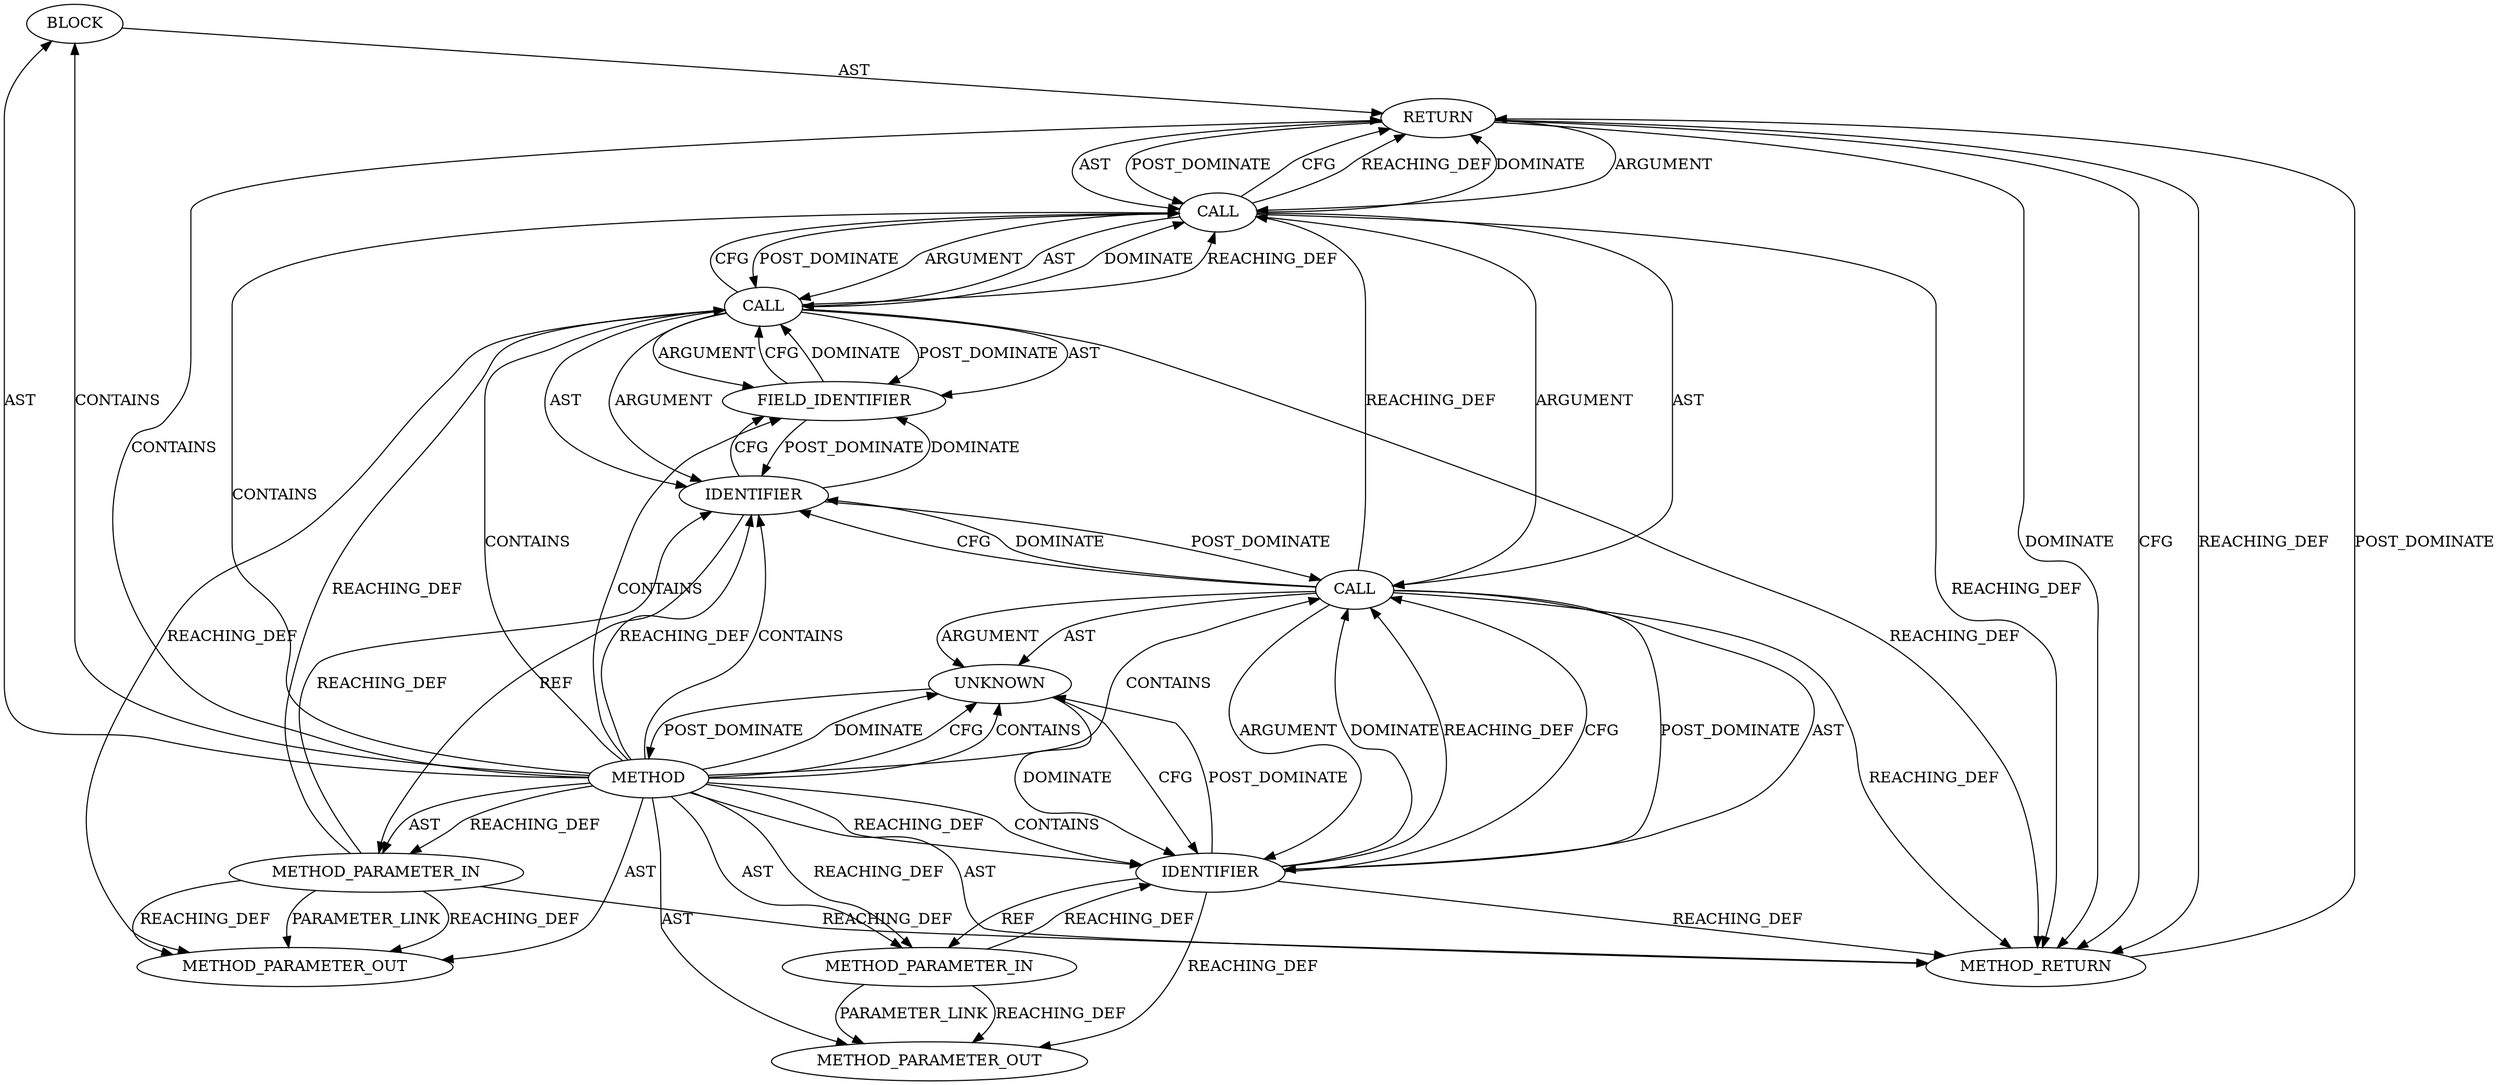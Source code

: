 digraph {
  90 [label=BLOCK ORDER=3 ARGUMENT_INDEX=-1 CODE="{
	return (char *)crypto_info + cipher_desc->key_offset;
}" COLUMN_NUMBER=1 LINE_NUMBER=90 TYPE_FULL_NAME="void"]
  92 [label=CALL ORDER=1 ARGUMENT_INDEX=-1 CODE="(char *)crypto_info + cipher_desc->key_offset" COLUMN_NUMBER=9 METHOD_FULL_NAME="<operator>.addition" LINE_NUMBER=91 TYPE_FULL_NAME="<empty>" DISPATCH_TYPE="STATIC_DISPATCH" SIGNATURE="" NAME="<operator>.addition"]
  96 [label=CALL ORDER=2 ARGUMENT_INDEX=2 CODE="cipher_desc->key_offset" COLUMN_NUMBER=31 METHOD_FULL_NAME="<operator>.indirectFieldAccess" LINE_NUMBER=91 TYPE_FULL_NAME="<empty>" DISPATCH_TYPE="STATIC_DISPATCH" SIGNATURE="" NAME="<operator>.indirectFieldAccess"]
  88 [label=METHOD_PARAMETER_IN ORDER=1 CODE="struct tls_crypto_info *crypto_info" IS_VARIADIC=false COLUMN_NUMBER=37 LINE_NUMBER=88 TYPE_FULL_NAME="tls_crypto_info*" EVALUATION_STRATEGY="BY_VALUE" INDEX=1 NAME="crypto_info"]
  94 [label=UNKNOWN ORDER=1 PARSER_TYPE_NAME="CASTTypeId" ARGUMENT_INDEX=1 CODE="char *" COLUMN_NUMBER=10 LINE_NUMBER=91 TYPE_FULL_NAME="<empty>" CONTAINED_REF="<empty>"]
  91 [label=RETURN ORDER=1 ARGUMENT_INDEX=-1 CODE="return (char *)crypto_info + cipher_desc->key_offset;" COLUMN_NUMBER=2 LINE_NUMBER=91]
  95 [label=IDENTIFIER ORDER=2 ARGUMENT_INDEX=2 CODE="crypto_info" COLUMN_NUMBER=17 LINE_NUMBER=91 TYPE_FULL_NAME="tls_crypto_info*" NAME="crypto_info"]
  93 [label=CALL ORDER=1 ARGUMENT_INDEX=1 CODE="(char *)crypto_info" COLUMN_NUMBER=9 METHOD_FULL_NAME="<operator>.cast" LINE_NUMBER=91 TYPE_FULL_NAME="<empty>" DISPATCH_TYPE="STATIC_DISPATCH" SIGNATURE="" NAME="<operator>.cast"]
  98 [label=FIELD_IDENTIFIER ORDER=2 ARGUMENT_INDEX=2 CODE="key_offset" COLUMN_NUMBER=31 LINE_NUMBER=91 CANONICAL_NAME="key_offset"]
  21150 [label=METHOD_PARAMETER_OUT ORDER=2 CODE="const struct tls_cipher_desc *cipher_desc" IS_VARIADIC=false COLUMN_NUMBER=9 LINE_NUMBER=89 TYPE_FULL_NAME="tls_cipher_desc*" EVALUATION_STRATEGY="BY_VALUE" INDEX=2 NAME="cipher_desc"]
  89 [label=METHOD_PARAMETER_IN ORDER=2 CODE="const struct tls_cipher_desc *cipher_desc" IS_VARIADIC=false COLUMN_NUMBER=9 LINE_NUMBER=89 TYPE_FULL_NAME="tls_cipher_desc*" EVALUATION_STRATEGY="BY_VALUE" INDEX=2 NAME="cipher_desc"]
  97 [label=IDENTIFIER ORDER=1 ARGUMENT_INDEX=1 CODE="cipher_desc" COLUMN_NUMBER=31 LINE_NUMBER=91 TYPE_FULL_NAME="tls_cipher_desc*" NAME="cipher_desc"]
  87 [label=METHOD COLUMN_NUMBER=1 LINE_NUMBER=88 COLUMN_NUMBER_END=1 IS_EXTERNAL=false SIGNATURE="char* crypto_info_key (tls_crypto_info*,tls_cipher_desc*)" NAME="crypto_info_key" AST_PARENT_TYPE="TYPE_DECL" AST_PARENT_FULL_NAME="tls.h:<global>" ORDER=7 CODE="static inline char *crypto_info_key(struct tls_crypto_info *crypto_info,
				    const struct tls_cipher_desc *cipher_desc)
{
	return (char *)crypto_info + cipher_desc->key_offset;
}" FULL_NAME="crypto_info_key" LINE_NUMBER_END=92 FILENAME="tls.h"]
  21149 [label=METHOD_PARAMETER_OUT ORDER=1 CODE="struct tls_crypto_info *crypto_info" IS_VARIADIC=false COLUMN_NUMBER=37 LINE_NUMBER=88 TYPE_FULL_NAME="tls_crypto_info*" EVALUATION_STRATEGY="BY_VALUE" INDEX=1 NAME="crypto_info"]
  99 [label=METHOD_RETURN ORDER=4 CODE="RET" COLUMN_NUMBER=1 LINE_NUMBER=88 TYPE_FULL_NAME="char*" EVALUATION_STRATEGY="BY_VALUE"]
  93 -> 99 [label=REACHING_DEF VARIABLE="(char *)crypto_info"]
  96 -> 98 [label=POST_DOMINATE ]
  93 -> 94 [label=AST ]
  96 -> 92 [label=DOMINATE ]
  98 -> 97 [label=POST_DOMINATE ]
  98 -> 96 [label=CFG ]
  92 -> 91 [label=CFG ]
  95 -> 94 [label=POST_DOMINATE ]
  87 -> 89 [label=REACHING_DEF VARIABLE=""]
  88 -> 95 [label=REACHING_DEF VARIABLE="crypto_info"]
  95 -> 93 [label=DOMINATE ]
  87 -> 91 [label=CONTAINS ]
  92 -> 91 [label=REACHING_DEF VARIABLE="(char *)crypto_info + cipher_desc->key_offset"]
  91 -> 99 [label=DOMINATE ]
  94 -> 95 [label=DOMINATE ]
  87 -> 96 [label=CONTAINS ]
  93 -> 95 [label=POST_DOMINATE ]
  88 -> 21149 [label=REACHING_DEF VARIABLE="crypto_info"]
  93 -> 92 [label=REACHING_DEF VARIABLE="(char *)crypto_info"]
  94 -> 95 [label=CFG ]
  97 -> 93 [label=POST_DOMINATE ]
  93 -> 94 [label=ARGUMENT ]
  87 -> 88 [label=REACHING_DEF VARIABLE=""]
  88 -> 21149 [label=PARAMETER_LINK ]
  87 -> 21149 [label=AST ]
  96 -> 98 [label=AST ]
  87 -> 97 [label=REACHING_DEF VARIABLE=""]
  96 -> 97 [label=AST ]
  89 -> 99 [label=REACHING_DEF VARIABLE="cipher_desc"]
  87 -> 93 [label=CONTAINS ]
  96 -> 21150 [label=REACHING_DEF VARIABLE="cipher_desc->key_offset"]
  91 -> 92 [label=ARGUMENT ]
  91 -> 92 [label=AST ]
  87 -> 98 [label=CONTAINS ]
  95 -> 93 [label=REACHING_DEF VARIABLE="crypto_info"]
  91 -> 99 [label=CFG ]
  87 -> 95 [label=CONTAINS ]
  96 -> 97 [label=ARGUMENT ]
  95 -> 88 [label=REF ]
  91 -> 99 [label=REACHING_DEF VARIABLE="<RET>"]
  92 -> 96 [label=POST_DOMINATE ]
  89 -> 97 [label=REACHING_DEF VARIABLE="cipher_desc"]
  87 -> 99 [label=AST ]
  87 -> 94 [label=DOMINATE ]
  97 -> 98 [label=DOMINATE ]
  87 -> 97 [label=CONTAINS ]
  93 -> 97 [label=CFG ]
  96 -> 99 [label=REACHING_DEF VARIABLE="cipher_desc->key_offset"]
  92 -> 96 [label=ARGUMENT ]
  95 -> 21149 [label=REACHING_DEF VARIABLE="crypto_info"]
  92 -> 96 [label=AST ]
  90 -> 91 [label=AST ]
  87 -> 94 [label=CFG ]
  98 -> 96 [label=DOMINATE ]
  91 -> 92 [label=POST_DOMINATE ]
  87 -> 92 [label=CONTAINS ]
  89 -> 96 [label=REACHING_DEF VARIABLE="cipher_desc"]
  96 -> 92 [label=REACHING_DEF VARIABLE="cipher_desc->key_offset"]
  99 -> 91 [label=POST_DOMINATE ]
  87 -> 94 [label=CONTAINS ]
  93 -> 97 [label=DOMINATE ]
  89 -> 21150 [label=REACHING_DEF VARIABLE="cipher_desc"]
  89 -> 21150 [label=REACHING_DEF VARIABLE="cipher_desc"]
  96 -> 92 [label=CFG ]
  92 -> 93 [label=ARGUMENT ]
  95 -> 93 [label=CFG ]
  87 -> 90 [label=AST ]
  97 -> 89 [label=REF ]
  87 -> 95 [label=REACHING_DEF VARIABLE=""]
  95 -> 99 [label=REACHING_DEF VARIABLE="crypto_info"]
  87 -> 21150 [label=AST ]
  87 -> 90 [label=CONTAINS ]
  93 -> 95 [label=ARGUMENT ]
  92 -> 99 [label=REACHING_DEF VARIABLE="(char *)crypto_info + cipher_desc->key_offset"]
  93 -> 95 [label=AST ]
  89 -> 21150 [label=PARAMETER_LINK ]
  92 -> 93 [label=AST ]
  94 -> 87 [label=POST_DOMINATE ]
  96 -> 98 [label=ARGUMENT ]
  87 -> 88 [label=AST ]
  97 -> 98 [label=CFG ]
  92 -> 91 [label=DOMINATE ]
  87 -> 89 [label=AST ]
}
